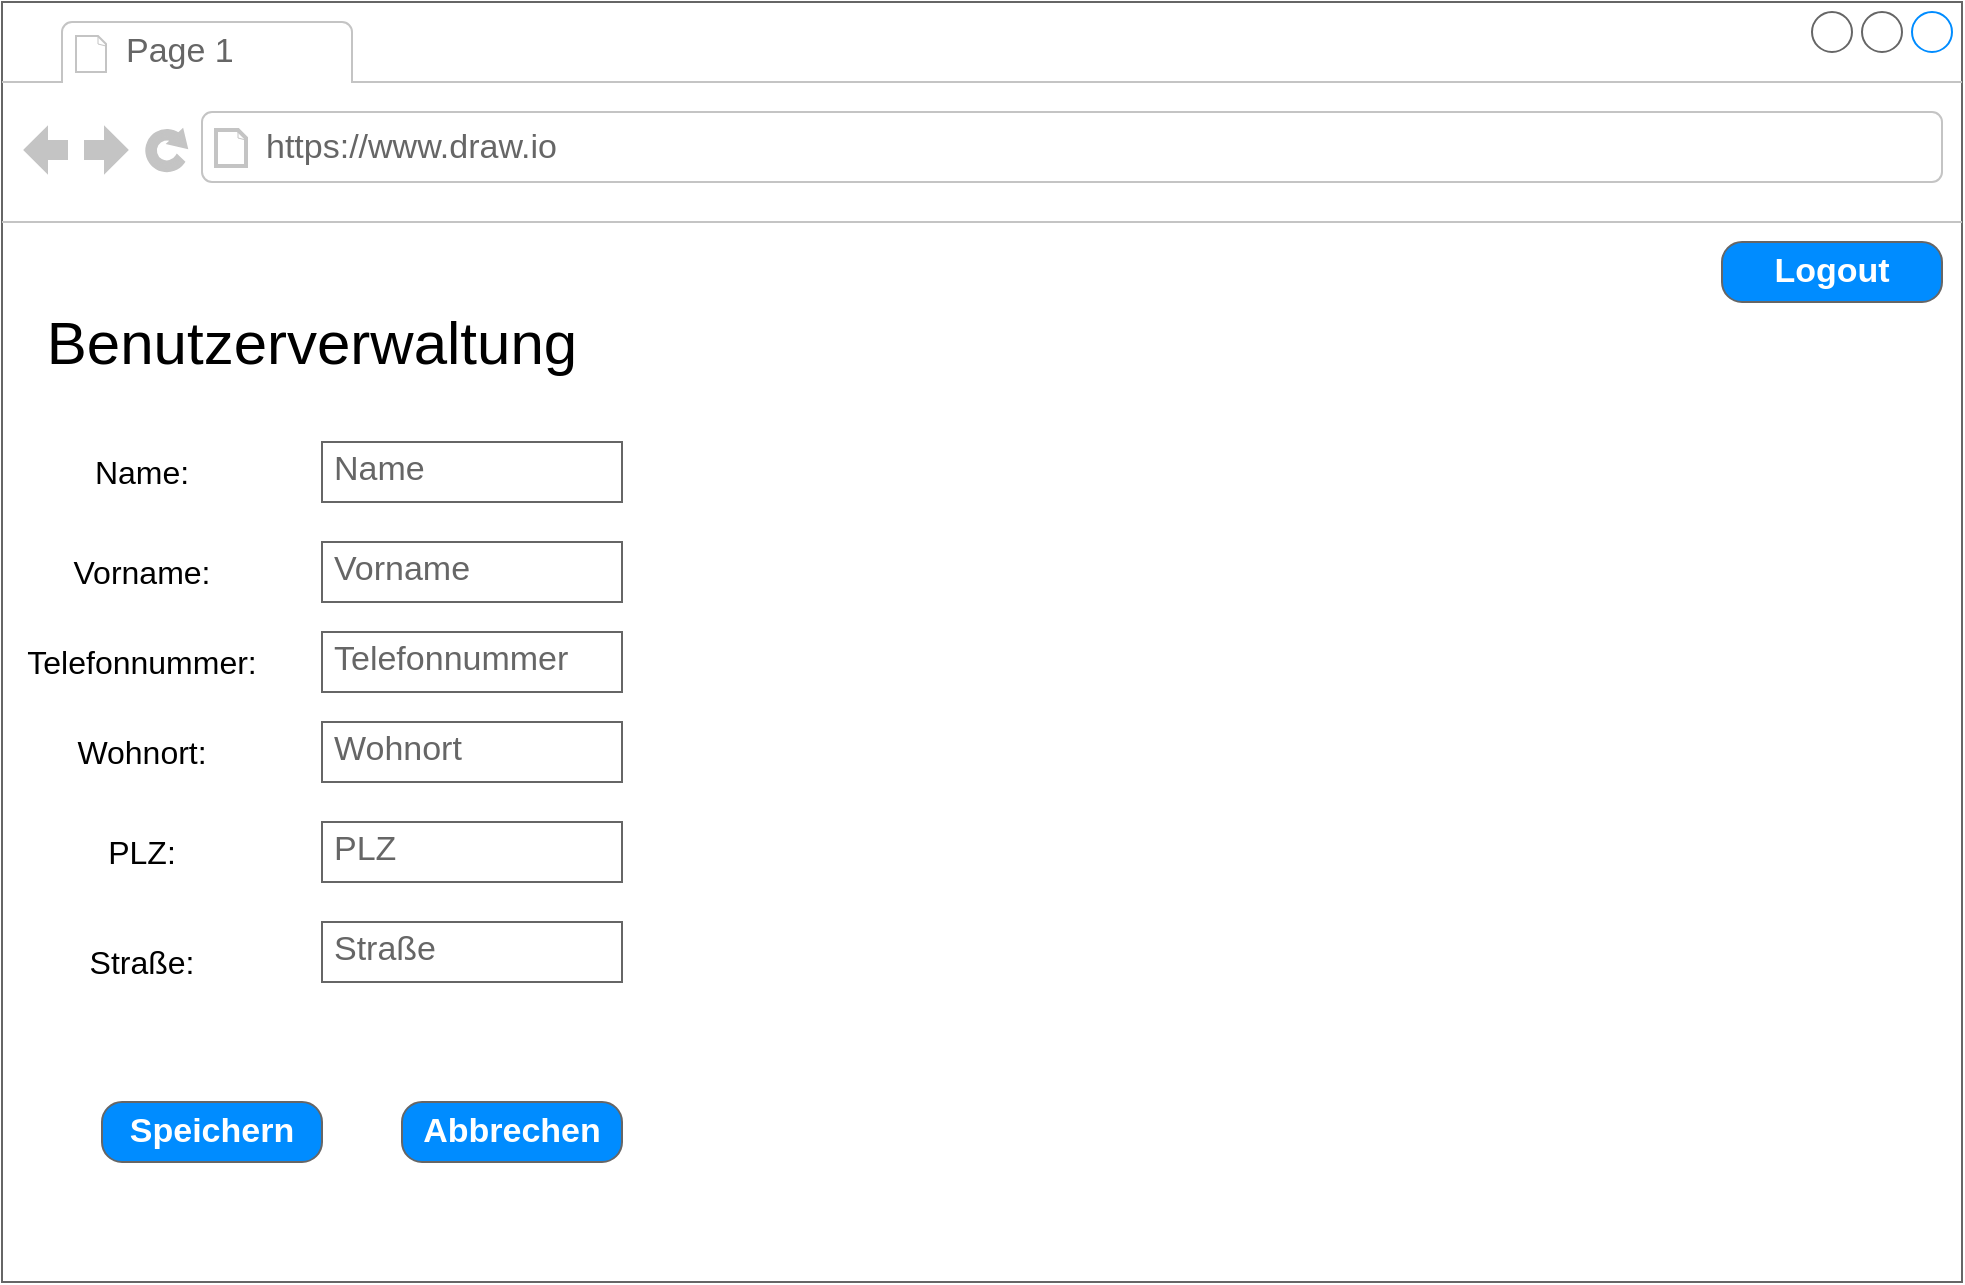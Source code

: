 <mxfile version="14.6.13" type="device"><diagram id="iUmD_c9KOzCP8GBU4CLa" name="Page-1"><mxGraphModel dx="2206" dy="791" grid="1" gridSize="10" guides="1" tooltips="1" connect="1" arrows="1" fold="1" page="1" pageScale="1" pageWidth="827" pageHeight="1169" math="0" shadow="0"><root><mxCell id="0"/><mxCell id="1" parent="0"/><mxCell id="-cZxj0gvzGCrS5FbsYny-1" value="" style="strokeWidth=1;shadow=0;dashed=0;align=center;html=1;shape=mxgraph.mockup.containers.browserWindow;rSize=0;strokeColor=#666666;strokeColor2=#008cff;strokeColor3=#c4c4c4;mainText=,;recursiveResize=0;" vertex="1" parent="1"><mxGeometry x="-160" y="50" width="980" height="640" as="geometry"/></mxCell><mxCell id="-cZxj0gvzGCrS5FbsYny-2" value="Page 1" style="strokeWidth=1;shadow=0;dashed=0;align=center;html=1;shape=mxgraph.mockup.containers.anchor;fontSize=17;fontColor=#666666;align=left;" vertex="1" parent="-cZxj0gvzGCrS5FbsYny-1"><mxGeometry x="60" y="12" width="110" height="26" as="geometry"/></mxCell><mxCell id="-cZxj0gvzGCrS5FbsYny-3" value="https://www.draw.io" style="strokeWidth=1;shadow=0;dashed=0;align=center;html=1;shape=mxgraph.mockup.containers.anchor;rSize=0;fontSize=17;fontColor=#666666;align=left;" vertex="1" parent="-cZxj0gvzGCrS5FbsYny-1"><mxGeometry x="130" y="60" width="250" height="26" as="geometry"/></mxCell><mxCell id="-cZxj0gvzGCrS5FbsYny-9" value="Logout" style="strokeWidth=1;shadow=0;dashed=0;align=center;html=1;shape=mxgraph.mockup.buttons.button;strokeColor=#666666;fontColor=#ffffff;mainText=;buttonStyle=round;fontSize=17;fontStyle=1;fillColor=#008cff;whiteSpace=wrap;" vertex="1" parent="-cZxj0gvzGCrS5FbsYny-1"><mxGeometry x="860" y="120" width="110" height="30" as="geometry"/></mxCell><mxCell id="-cZxj0gvzGCrS5FbsYny-29" value="Speichern" style="strokeWidth=1;shadow=0;dashed=0;align=center;html=1;shape=mxgraph.mockup.buttons.button;strokeColor=#666666;fontColor=#ffffff;mainText=;buttonStyle=round;fontSize=17;fontStyle=1;fillColor=#008cff;whiteSpace=wrap;" vertex="1" parent="-cZxj0gvzGCrS5FbsYny-1"><mxGeometry x="50" y="550" width="110" height="30" as="geometry"/></mxCell><mxCell id="-cZxj0gvzGCrS5FbsYny-10" value="&lt;font style=&quot;font-size: 30px&quot;&gt;Benutzerverwaltung&lt;/font&gt;" style="text;html=1;strokeColor=none;fillColor=none;align=center;verticalAlign=middle;whiteSpace=wrap;rounded=0;" vertex="1" parent="1"><mxGeometry x="-140" y="210" width="270" height="20" as="geometry"/></mxCell><mxCell id="-cZxj0gvzGCrS5FbsYny-15" value="Name" style="strokeWidth=1;shadow=0;dashed=0;align=center;html=1;shape=mxgraph.mockup.text.textBox;fontColor=#666666;align=left;fontSize=17;spacingLeft=4;spacingTop=-3;strokeColor=#666666;mainText=" vertex="1" parent="1"><mxGeometry y="270" width="150" height="30" as="geometry"/></mxCell><mxCell id="-cZxj0gvzGCrS5FbsYny-16" value="Vorname" style="strokeWidth=1;shadow=0;dashed=0;align=center;html=1;shape=mxgraph.mockup.text.textBox;fontColor=#666666;align=left;fontSize=17;spacingLeft=4;spacingTop=-3;strokeColor=#666666;mainText=" vertex="1" parent="1"><mxGeometry y="320" width="150" height="30" as="geometry"/></mxCell><mxCell id="-cZxj0gvzGCrS5FbsYny-17" value="Telefonnummer" style="strokeWidth=1;shadow=0;dashed=0;align=center;html=1;shape=mxgraph.mockup.text.textBox;fontColor=#666666;align=left;fontSize=17;spacingLeft=4;spacingTop=-3;strokeColor=#666666;mainText=" vertex="1" parent="1"><mxGeometry y="365" width="150" height="30" as="geometry"/></mxCell><mxCell id="-cZxj0gvzGCrS5FbsYny-18" value="Wohnort" style="strokeWidth=1;shadow=0;dashed=0;align=center;html=1;shape=mxgraph.mockup.text.textBox;fontColor=#666666;align=left;fontSize=17;spacingLeft=4;spacingTop=-3;strokeColor=#666666;mainText=" vertex="1" parent="1"><mxGeometry y="410" width="150" height="30" as="geometry"/></mxCell><mxCell id="-cZxj0gvzGCrS5FbsYny-19" value="PLZ" style="strokeWidth=1;shadow=0;dashed=0;align=center;html=1;shape=mxgraph.mockup.text.textBox;fontColor=#666666;align=left;fontSize=17;spacingLeft=4;spacingTop=-3;strokeColor=#666666;mainText=" vertex="1" parent="1"><mxGeometry y="460" width="150" height="30" as="geometry"/></mxCell><mxCell id="-cZxj0gvzGCrS5FbsYny-20" value="Straße" style="strokeWidth=1;shadow=0;dashed=0;align=center;html=1;shape=mxgraph.mockup.text.textBox;fontColor=#666666;align=left;fontSize=17;spacingLeft=4;spacingTop=-3;strokeColor=#666666;mainText=" vertex="1" parent="1"><mxGeometry y="510" width="150" height="30" as="geometry"/></mxCell><mxCell id="-cZxj0gvzGCrS5FbsYny-21" value="&lt;font style=&quot;font-size: 16px&quot;&gt;Name:&lt;/font&gt;" style="text;html=1;strokeColor=none;fillColor=none;align=center;verticalAlign=middle;whiteSpace=wrap;rounded=0;" vertex="1" parent="1"><mxGeometry x="-110" y="275" width="40" height="20" as="geometry"/></mxCell><mxCell id="-cZxj0gvzGCrS5FbsYny-22" value="&lt;font style=&quot;font-size: 16px&quot;&gt;Vorname:&lt;/font&gt;" style="text;html=1;strokeColor=none;fillColor=none;align=center;verticalAlign=middle;whiteSpace=wrap;rounded=0;" vertex="1" parent="1"><mxGeometry x="-110" y="325" width="40" height="20" as="geometry"/></mxCell><mxCell id="-cZxj0gvzGCrS5FbsYny-23" value="&lt;font style=&quot;font-size: 16px&quot;&gt;Telefonnummer:&lt;/font&gt;" style="text;html=1;strokeColor=none;fillColor=none;align=center;verticalAlign=middle;whiteSpace=wrap;rounded=0;" vertex="1" parent="1"><mxGeometry x="-110" y="370" width="40" height="20" as="geometry"/></mxCell><mxCell id="-cZxj0gvzGCrS5FbsYny-24" value="&lt;font style=&quot;font-size: 16px&quot;&gt;Wohnort:&lt;/font&gt;" style="text;html=1;strokeColor=none;fillColor=none;align=center;verticalAlign=middle;whiteSpace=wrap;rounded=0;" vertex="1" parent="1"><mxGeometry x="-110" y="415" width="40" height="20" as="geometry"/></mxCell><mxCell id="-cZxj0gvzGCrS5FbsYny-25" value="&lt;font style=&quot;font-size: 16px&quot;&gt;PLZ:&lt;/font&gt;" style="text;html=1;strokeColor=none;fillColor=none;align=center;verticalAlign=middle;whiteSpace=wrap;rounded=0;" vertex="1" parent="1"><mxGeometry x="-110" y="465" width="40" height="20" as="geometry"/></mxCell><mxCell id="-cZxj0gvzGCrS5FbsYny-26" value="&lt;font style=&quot;font-size: 16px&quot;&gt;Straße:&lt;/font&gt;" style="text;html=1;strokeColor=none;fillColor=none;align=center;verticalAlign=middle;whiteSpace=wrap;rounded=0;" vertex="1" parent="1"><mxGeometry x="-110" y="520" width="40" height="20" as="geometry"/></mxCell><mxCell id="-cZxj0gvzGCrS5FbsYny-28" value="Abbrechen" style="strokeWidth=1;shadow=0;dashed=0;align=center;html=1;shape=mxgraph.mockup.buttons.button;strokeColor=#666666;fontColor=#ffffff;mainText=;buttonStyle=round;fontSize=17;fontStyle=1;fillColor=#008cff;whiteSpace=wrap;" vertex="1" parent="1"><mxGeometry x="40" y="600" width="110" height="30" as="geometry"/></mxCell></root></mxGraphModel></diagram></mxfile>